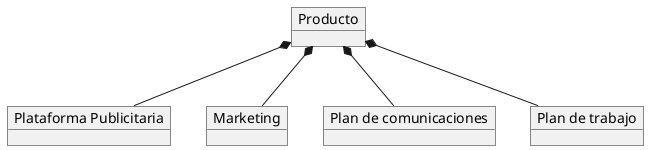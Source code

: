 @startuml


object "Producto" as P

object "Plataforma Publicitaria" as PP

object "Marketing" as M

object "Plan de comunicaciones" as PC

object "Plan de trabajo" as PT



P *-- PP
P *-- M
P *-- PC
P *-- PT










@enduml